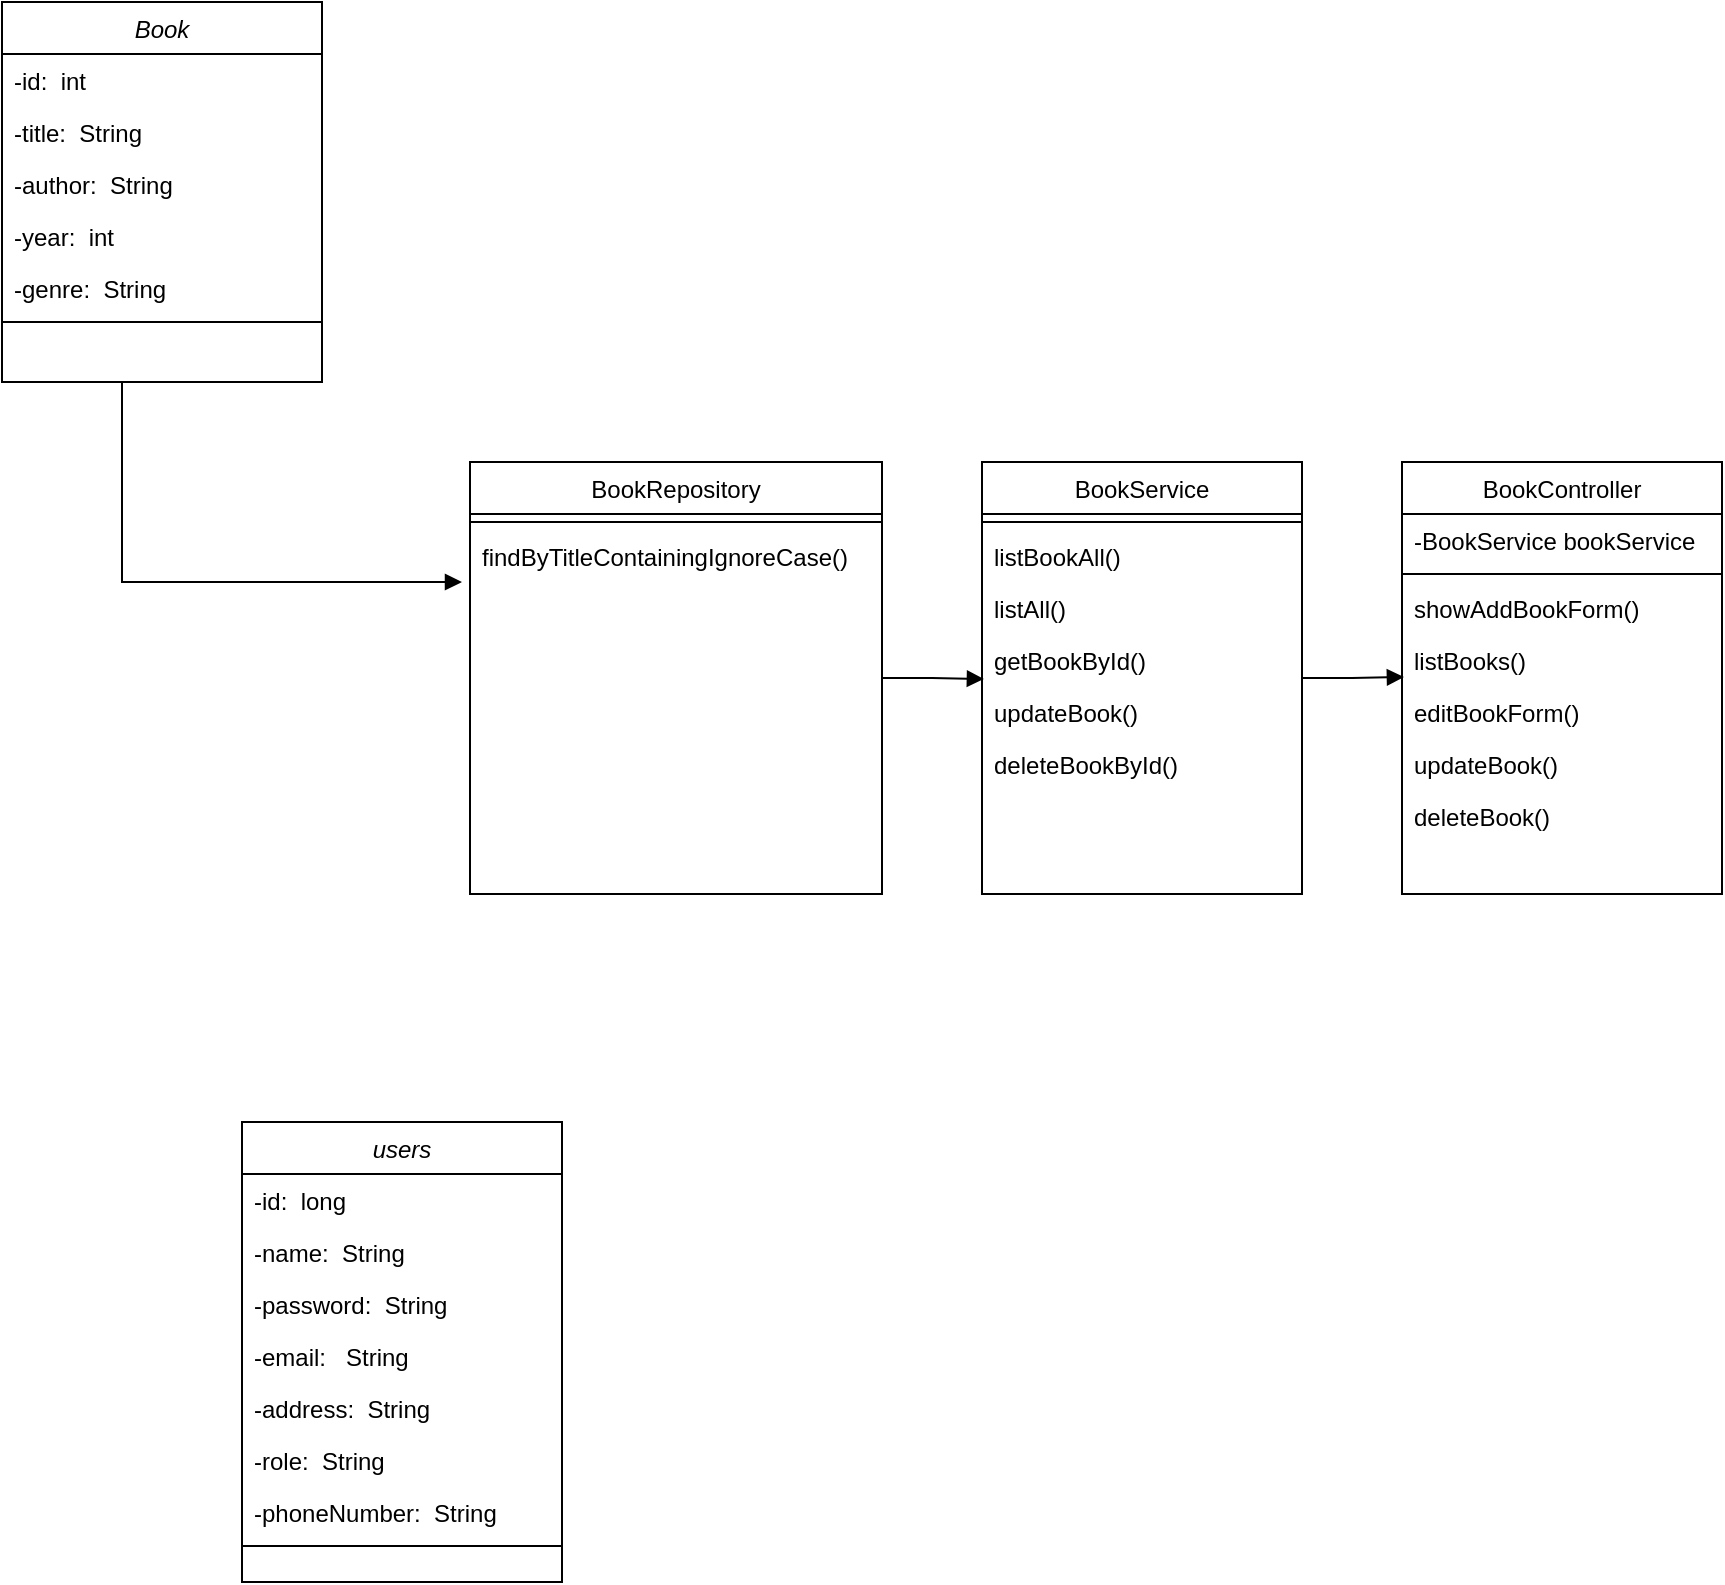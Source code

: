 <mxfile version="26.0.10">
  <diagram id="C5RBs43oDa-KdzZeNtuy" name="Page-1">
    <mxGraphModel dx="953" dy="499" grid="1" gridSize="10" guides="1" tooltips="1" connect="1" arrows="1" fold="1" page="1" pageScale="1" pageWidth="827" pageHeight="1169" math="0" shadow="0">
      <root>
        <mxCell id="WIyWlLk6GJQsqaUBKTNV-0" />
        <mxCell id="WIyWlLk6GJQsqaUBKTNV-1" parent="WIyWlLk6GJQsqaUBKTNV-0" />
        <mxCell id="zkfFHV4jXpPFQw0GAbJ--0" value="Book" style="swimlane;fontStyle=2;align=center;verticalAlign=top;childLayout=stackLayout;horizontal=1;startSize=26;horizontalStack=0;resizeParent=1;resizeLast=0;collapsible=1;marginBottom=0;rounded=0;shadow=0;strokeWidth=1;" parent="WIyWlLk6GJQsqaUBKTNV-1" vertex="1">
          <mxGeometry x="20" y="90" width="160" height="190" as="geometry">
            <mxRectangle x="230" y="140" width="160" height="26" as="alternateBounds" />
          </mxGeometry>
        </mxCell>
        <mxCell id="zkfFHV4jXpPFQw0GAbJ--2" value="-id:  int" style="text;align=left;verticalAlign=top;spacingLeft=4;spacingRight=4;overflow=hidden;rotatable=0;points=[[0,0.5],[1,0.5]];portConstraint=eastwest;rounded=0;shadow=0;html=0;" parent="zkfFHV4jXpPFQw0GAbJ--0" vertex="1">
          <mxGeometry y="26" width="160" height="26" as="geometry" />
        </mxCell>
        <mxCell id="4lrPINESp2flZfwuW8qG-0" value="-title:  String" style="text;align=left;verticalAlign=top;spacingLeft=4;spacingRight=4;overflow=hidden;rotatable=0;points=[[0,0.5],[1,0.5]];portConstraint=eastwest;rounded=0;shadow=0;html=0;" parent="zkfFHV4jXpPFQw0GAbJ--0" vertex="1">
          <mxGeometry y="52" width="160" height="26" as="geometry" />
        </mxCell>
        <mxCell id="4lrPINESp2flZfwuW8qG-1" value="-author:  String" style="text;align=left;verticalAlign=top;spacingLeft=4;spacingRight=4;overflow=hidden;rotatable=0;points=[[0,0.5],[1,0.5]];portConstraint=eastwest;rounded=0;shadow=0;html=0;" parent="zkfFHV4jXpPFQw0GAbJ--0" vertex="1">
          <mxGeometry y="78" width="160" height="26" as="geometry" />
        </mxCell>
        <mxCell id="4lrPINESp2flZfwuW8qG-2" value="-year:  int" style="text;align=left;verticalAlign=top;spacingLeft=4;spacingRight=4;overflow=hidden;rotatable=0;points=[[0,0.5],[1,0.5]];portConstraint=eastwest;rounded=0;shadow=0;html=0;" parent="zkfFHV4jXpPFQw0GAbJ--0" vertex="1">
          <mxGeometry y="104" width="160" height="26" as="geometry" />
        </mxCell>
        <mxCell id="4lrPINESp2flZfwuW8qG-3" value="-genre:  String" style="text;align=left;verticalAlign=top;spacingLeft=4;spacingRight=4;overflow=hidden;rotatable=0;points=[[0,0.5],[1,0.5]];portConstraint=eastwest;rounded=0;shadow=0;html=0;" parent="zkfFHV4jXpPFQw0GAbJ--0" vertex="1">
          <mxGeometry y="130" width="160" height="26" as="geometry" />
        </mxCell>
        <mxCell id="zkfFHV4jXpPFQw0GAbJ--4" value="" style="line;html=1;strokeWidth=1;align=left;verticalAlign=middle;spacingTop=-1;spacingLeft=3;spacingRight=3;rotatable=0;labelPosition=right;points=[];portConstraint=eastwest;" parent="zkfFHV4jXpPFQw0GAbJ--0" vertex="1">
          <mxGeometry y="156" width="160" height="8" as="geometry" />
        </mxCell>
        <mxCell id="zkfFHV4jXpPFQw0GAbJ--17" value="BookRepository" style="swimlane;fontStyle=0;align=center;verticalAlign=top;childLayout=stackLayout;horizontal=1;startSize=26;horizontalStack=0;resizeParent=1;resizeLast=0;collapsible=1;marginBottom=0;rounded=0;shadow=0;strokeWidth=1;" parent="WIyWlLk6GJQsqaUBKTNV-1" vertex="1">
          <mxGeometry x="254" y="320" width="206" height="216" as="geometry">
            <mxRectangle x="550" y="140" width="160" height="26" as="alternateBounds" />
          </mxGeometry>
        </mxCell>
        <mxCell id="zkfFHV4jXpPFQw0GAbJ--23" value="" style="line;html=1;strokeWidth=1;align=left;verticalAlign=middle;spacingTop=-1;spacingLeft=3;spacingRight=3;rotatable=0;labelPosition=right;points=[];portConstraint=eastwest;" parent="zkfFHV4jXpPFQw0GAbJ--17" vertex="1">
          <mxGeometry y="26" width="206" height="8" as="geometry" />
        </mxCell>
        <mxCell id="zkfFHV4jXpPFQw0GAbJ--24" value="findByTitleContainingIgnoreCase()" style="text;align=left;verticalAlign=top;spacingLeft=4;spacingRight=4;overflow=hidden;rotatable=0;points=[[0,0.5],[1,0.5]];portConstraint=eastwest;" parent="zkfFHV4jXpPFQw0GAbJ--17" vertex="1">
          <mxGeometry y="34" width="206" height="26" as="geometry" />
        </mxCell>
        <mxCell id="4lrPINESp2flZfwuW8qG-4" value="BookService" style="swimlane;fontStyle=0;align=center;verticalAlign=top;childLayout=stackLayout;horizontal=1;startSize=26;horizontalStack=0;resizeParent=1;resizeLast=0;collapsible=1;marginBottom=0;rounded=0;shadow=0;strokeWidth=1;" parent="WIyWlLk6GJQsqaUBKTNV-1" vertex="1">
          <mxGeometry x="510" y="320" width="160" height="216" as="geometry">
            <mxRectangle x="550" y="140" width="160" height="26" as="alternateBounds" />
          </mxGeometry>
        </mxCell>
        <mxCell id="4lrPINESp2flZfwuW8qG-10" value="" style="line;html=1;strokeWidth=1;align=left;verticalAlign=middle;spacingTop=-1;spacingLeft=3;spacingRight=3;rotatable=0;labelPosition=right;points=[];portConstraint=eastwest;" parent="4lrPINESp2flZfwuW8qG-4" vertex="1">
          <mxGeometry y="26" width="160" height="8" as="geometry" />
        </mxCell>
        <mxCell id="4lrPINESp2flZfwuW8qG-11" value="listBookAll()" style="text;align=left;verticalAlign=top;spacingLeft=4;spacingRight=4;overflow=hidden;rotatable=0;points=[[0,0.5],[1,0.5]];portConstraint=eastwest;" parent="4lrPINESp2flZfwuW8qG-4" vertex="1">
          <mxGeometry y="34" width="160" height="26" as="geometry" />
        </mxCell>
        <mxCell id="4lrPINESp2flZfwuW8qG-12" value="listAll()" style="text;align=left;verticalAlign=top;spacingLeft=4;spacingRight=4;overflow=hidden;rotatable=0;points=[[0,0.5],[1,0.5]];portConstraint=eastwest;" parent="4lrPINESp2flZfwuW8qG-4" vertex="1">
          <mxGeometry y="60" width="160" height="26" as="geometry" />
        </mxCell>
        <mxCell id="4lrPINESp2flZfwuW8qG-25" value="getBookById()" style="text;align=left;verticalAlign=top;spacingLeft=4;spacingRight=4;overflow=hidden;rotatable=0;points=[[0,0.5],[1,0.5]];portConstraint=eastwest;" parent="4lrPINESp2flZfwuW8qG-4" vertex="1">
          <mxGeometry y="86" width="160" height="26" as="geometry" />
        </mxCell>
        <mxCell id="4lrPINESp2flZfwuW8qG-31" value="updateBook()" style="text;align=left;verticalAlign=top;spacingLeft=4;spacingRight=4;overflow=hidden;rotatable=0;points=[[0,0.5],[1,0.5]];portConstraint=eastwest;" parent="4lrPINESp2flZfwuW8qG-4" vertex="1">
          <mxGeometry y="112" width="160" height="26" as="geometry" />
        </mxCell>
        <mxCell id="4lrPINESp2flZfwuW8qG-32" value="deleteBookById()" style="text;align=left;verticalAlign=top;spacingLeft=4;spacingRight=4;overflow=hidden;rotatable=0;points=[[0,0.5],[1,0.5]];portConstraint=eastwest;" parent="4lrPINESp2flZfwuW8qG-4" vertex="1">
          <mxGeometry y="138" width="160" height="26" as="geometry" />
        </mxCell>
        <mxCell id="4lrPINESp2flZfwuW8qG-13" value="BookController" style="swimlane;fontStyle=0;align=center;verticalAlign=top;childLayout=stackLayout;horizontal=1;startSize=26;horizontalStack=0;resizeParent=1;resizeLast=0;collapsible=1;marginBottom=0;rounded=0;shadow=0;strokeWidth=1;" parent="WIyWlLk6GJQsqaUBKTNV-1" vertex="1">
          <mxGeometry x="720" y="320" width="160" height="216" as="geometry">
            <mxRectangle x="550" y="140" width="160" height="26" as="alternateBounds" />
          </mxGeometry>
        </mxCell>
        <mxCell id="4lrPINESp2flZfwuW8qG-14" value="-BookService bookService" style="text;align=left;verticalAlign=top;spacingLeft=4;spacingRight=4;overflow=hidden;rotatable=0;points=[[0,0.5],[1,0.5]];portConstraint=eastwest;" parent="4lrPINESp2flZfwuW8qG-13" vertex="1">
          <mxGeometry y="26" width="160" height="26" as="geometry" />
        </mxCell>
        <mxCell id="4lrPINESp2flZfwuW8qG-19" value="" style="line;html=1;strokeWidth=1;align=left;verticalAlign=middle;spacingTop=-1;spacingLeft=3;spacingRight=3;rotatable=0;labelPosition=right;points=[];portConstraint=eastwest;" parent="4lrPINESp2flZfwuW8qG-13" vertex="1">
          <mxGeometry y="52" width="160" height="8" as="geometry" />
        </mxCell>
        <mxCell id="4lrPINESp2flZfwuW8qG-20" value="showAddBookForm()" style="text;align=left;verticalAlign=top;spacingLeft=4;spacingRight=4;overflow=hidden;rotatable=0;points=[[0,0.5],[1,0.5]];portConstraint=eastwest;" parent="4lrPINESp2flZfwuW8qG-13" vertex="1">
          <mxGeometry y="60" width="160" height="26" as="geometry" />
        </mxCell>
        <mxCell id="4lrPINESp2flZfwuW8qG-21" value="listBooks()" style="text;align=left;verticalAlign=top;spacingLeft=4;spacingRight=4;overflow=hidden;rotatable=0;points=[[0,0.5],[1,0.5]];portConstraint=eastwest;" parent="4lrPINESp2flZfwuW8qG-13" vertex="1">
          <mxGeometry y="86" width="160" height="26" as="geometry" />
        </mxCell>
        <mxCell id="4lrPINESp2flZfwuW8qG-33" value="editBookForm()" style="text;align=left;verticalAlign=top;spacingLeft=4;spacingRight=4;overflow=hidden;rotatable=0;points=[[0,0.5],[1,0.5]];portConstraint=eastwest;" parent="4lrPINESp2flZfwuW8qG-13" vertex="1">
          <mxGeometry y="112" width="160" height="26" as="geometry" />
        </mxCell>
        <mxCell id="4lrPINESp2flZfwuW8qG-34" value="updateBook()" style="text;align=left;verticalAlign=top;spacingLeft=4;spacingRight=4;overflow=hidden;rotatable=0;points=[[0,0.5],[1,0.5]];portConstraint=eastwest;" parent="4lrPINESp2flZfwuW8qG-13" vertex="1">
          <mxGeometry y="138" width="160" height="26" as="geometry" />
        </mxCell>
        <mxCell id="4lrPINESp2flZfwuW8qG-35" value="deleteBook()" style="text;align=left;verticalAlign=top;spacingLeft=4;spacingRight=4;overflow=hidden;rotatable=0;points=[[0,0.5],[1,0.5]];portConstraint=eastwest;" parent="4lrPINESp2flZfwuW8qG-13" vertex="1">
          <mxGeometry y="164" width="160" height="26" as="geometry" />
        </mxCell>
        <mxCell id="4lrPINESp2flZfwuW8qG-36" style="edgeStyle=orthogonalEdgeStyle;rounded=0;orthogonalLoop=1;jettySize=auto;html=1;endArrow=block;startFill=0;endFill=1;" parent="WIyWlLk6GJQsqaUBKTNV-1" edge="1">
          <mxGeometry relative="1" as="geometry">
            <mxPoint x="250" y="380" as="targetPoint" />
            <mxPoint x="80" y="280" as="sourcePoint" />
            <Array as="points">
              <mxPoint x="80" y="380" />
              <mxPoint x="250" y="380" />
            </Array>
          </mxGeometry>
        </mxCell>
        <mxCell id="4lrPINESp2flZfwuW8qG-37" style="edgeStyle=orthogonalEdgeStyle;rounded=0;orthogonalLoop=1;jettySize=auto;html=1;entryX=0.006;entryY=0.865;entryDx=0;entryDy=0;entryPerimeter=0;endArrow=block;startFill=0;endFill=1;" parent="WIyWlLk6GJQsqaUBKTNV-1" source="zkfFHV4jXpPFQw0GAbJ--17" target="4lrPINESp2flZfwuW8qG-25" edge="1">
          <mxGeometry relative="1" as="geometry" />
        </mxCell>
        <mxCell id="4lrPINESp2flZfwuW8qG-38" style="edgeStyle=orthogonalEdgeStyle;rounded=0;orthogonalLoop=1;jettySize=auto;html=1;entryX=0.006;entryY=0.827;entryDx=0;entryDy=0;entryPerimeter=0;endArrow=block;startFill=0;endFill=1;" parent="WIyWlLk6GJQsqaUBKTNV-1" source="4lrPINESp2flZfwuW8qG-4" target="4lrPINESp2flZfwuW8qG-21" edge="1">
          <mxGeometry relative="1" as="geometry" />
        </mxCell>
        <mxCell id="lcn0MnP5KOxak76fxgzT-0" value="users" style="swimlane;fontStyle=2;align=center;verticalAlign=top;childLayout=stackLayout;horizontal=1;startSize=26;horizontalStack=0;resizeParent=1;resizeLast=0;collapsible=1;marginBottom=0;rounded=0;shadow=0;strokeWidth=1;" vertex="1" parent="WIyWlLk6GJQsqaUBKTNV-1">
          <mxGeometry x="140" y="650" width="160" height="230" as="geometry">
            <mxRectangle x="230" y="140" width="160" height="26" as="alternateBounds" />
          </mxGeometry>
        </mxCell>
        <mxCell id="lcn0MnP5KOxak76fxgzT-1" value="-id:  long" style="text;align=left;verticalAlign=top;spacingLeft=4;spacingRight=4;overflow=hidden;rotatable=0;points=[[0,0.5],[1,0.5]];portConstraint=eastwest;rounded=0;shadow=0;html=0;" vertex="1" parent="lcn0MnP5KOxak76fxgzT-0">
          <mxGeometry y="26" width="160" height="26" as="geometry" />
        </mxCell>
        <mxCell id="lcn0MnP5KOxak76fxgzT-2" value="-name:  String" style="text;align=left;verticalAlign=top;spacingLeft=4;spacingRight=4;overflow=hidden;rotatable=0;points=[[0,0.5],[1,0.5]];portConstraint=eastwest;rounded=0;shadow=0;html=0;" vertex="1" parent="lcn0MnP5KOxak76fxgzT-0">
          <mxGeometry y="52" width="160" height="26" as="geometry" />
        </mxCell>
        <mxCell id="lcn0MnP5KOxak76fxgzT-3" value="-password:  String" style="text;align=left;verticalAlign=top;spacingLeft=4;spacingRight=4;overflow=hidden;rotatable=0;points=[[0,0.5],[1,0.5]];portConstraint=eastwest;rounded=0;shadow=0;html=0;" vertex="1" parent="lcn0MnP5KOxak76fxgzT-0">
          <mxGeometry y="78" width="160" height="26" as="geometry" />
        </mxCell>
        <mxCell id="lcn0MnP5KOxak76fxgzT-4" value="-email:   String" style="text;align=left;verticalAlign=top;spacingLeft=4;spacingRight=4;overflow=hidden;rotatable=0;points=[[0,0.5],[1,0.5]];portConstraint=eastwest;rounded=0;shadow=0;html=0;" vertex="1" parent="lcn0MnP5KOxak76fxgzT-0">
          <mxGeometry y="104" width="160" height="26" as="geometry" />
        </mxCell>
        <mxCell id="lcn0MnP5KOxak76fxgzT-5" value="-address:  String" style="text;align=left;verticalAlign=top;spacingLeft=4;spacingRight=4;overflow=hidden;rotatable=0;points=[[0,0.5],[1,0.5]];portConstraint=eastwest;rounded=0;shadow=0;html=0;" vertex="1" parent="lcn0MnP5KOxak76fxgzT-0">
          <mxGeometry y="130" width="160" height="26" as="geometry" />
        </mxCell>
        <mxCell id="lcn0MnP5KOxak76fxgzT-7" value="-role:  String" style="text;align=left;verticalAlign=top;spacingLeft=4;spacingRight=4;overflow=hidden;rotatable=0;points=[[0,0.5],[1,0.5]];portConstraint=eastwest;rounded=0;shadow=0;html=0;" vertex="1" parent="lcn0MnP5KOxak76fxgzT-0">
          <mxGeometry y="156" width="160" height="26" as="geometry" />
        </mxCell>
        <mxCell id="lcn0MnP5KOxak76fxgzT-8" value="-phoneNumber:  String" style="text;align=left;verticalAlign=top;spacingLeft=4;spacingRight=4;overflow=hidden;rotatable=0;points=[[0,0.5],[1,0.5]];portConstraint=eastwest;rounded=0;shadow=0;html=0;" vertex="1" parent="lcn0MnP5KOxak76fxgzT-0">
          <mxGeometry y="182" width="160" height="26" as="geometry" />
        </mxCell>
        <mxCell id="lcn0MnP5KOxak76fxgzT-6" value="" style="line;html=1;strokeWidth=1;align=left;verticalAlign=middle;spacingTop=-1;spacingLeft=3;spacingRight=3;rotatable=0;labelPosition=right;points=[];portConstraint=eastwest;" vertex="1" parent="lcn0MnP5KOxak76fxgzT-0">
          <mxGeometry y="208" width="160" height="8" as="geometry" />
        </mxCell>
      </root>
    </mxGraphModel>
  </diagram>
</mxfile>
